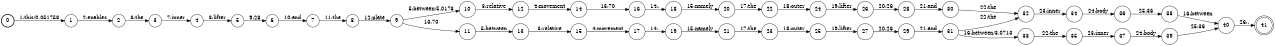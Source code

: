 digraph FST {
rankdir = LR;
size = "8.5,11";
label = "";
center = 1;
orientation = Portrait;
ranksep = "0.4";
nodesep = "0.25";
0 [label = "0", shape = circle, style = bold, fontsize = 14]
	0 -> 1 [label = "1:this/0.051758", fontsize = 14];
1 [label = "1", shape = circle, style = solid, fontsize = 14]
	1 -> 2 [label = "2:enables", fontsize = 14];
2 [label = "2", shape = circle, style = solid, fontsize = 14]
	2 -> 3 [label = "6:the", fontsize = 14];
3 [label = "3", shape = circle, style = solid, fontsize = 14]
	3 -> 4 [label = "7:inner", fontsize = 14];
4 [label = "4", shape = circle, style = solid, fontsize = 14]
	4 -> 5 [label = "8:lifter", fontsize = 14];
5 [label = "5", shape = circle, style = solid, fontsize = 14]
	5 -> 6 [label = "9:28", fontsize = 14];
6 [label = "6", shape = circle, style = solid, fontsize = 14]
	6 -> 7 [label = "10:and", fontsize = 14];
7 [label = "7", shape = circle, style = solid, fontsize = 14]
	7 -> 8 [label = "11:the", fontsize = 14];
8 [label = "8", shape = circle, style = solid, fontsize = 14]
	8 -> 9 [label = "12:plate", fontsize = 14];
9 [label = "9", shape = circle, style = solid, fontsize = 14]
	9 -> 10 [label = "5:between/5.0176", fontsize = 14];
	9 -> 11 [label = "13:70", fontsize = 14];
10 [label = "10", shape = circle, style = solid, fontsize = 14]
	10 -> 12 [label = "3:relative", fontsize = 14];
11 [label = "11", shape = circle, style = solid, fontsize = 14]
	11 -> 13 [label = "5:between", fontsize = 14];
12 [label = "12", shape = circle, style = solid, fontsize = 14]
	12 -> 14 [label = "4:movement", fontsize = 14];
13 [label = "13", shape = circle, style = solid, fontsize = 14]
	13 -> 15 [label = "3:relative", fontsize = 14];
14 [label = "14", shape = circle, style = solid, fontsize = 14]
	14 -> 16 [label = "13:70", fontsize = 14];
15 [label = "15", shape = circle, style = solid, fontsize = 14]
	15 -> 17 [label = "4:movement", fontsize = 14];
16 [label = "16", shape = circle, style = solid, fontsize = 14]
	16 -> 18 [label = "14:,", fontsize = 14];
17 [label = "17", shape = circle, style = solid, fontsize = 14]
	17 -> 19 [label = "14:,", fontsize = 14];
18 [label = "18", shape = circle, style = solid, fontsize = 14]
	18 -> 20 [label = "15:namely", fontsize = 14];
19 [label = "19", shape = circle, style = solid, fontsize = 14]
	19 -> 21 [label = "15:namely", fontsize = 14];
20 [label = "20", shape = circle, style = solid, fontsize = 14]
	20 -> 22 [label = "17:the", fontsize = 14];
21 [label = "21", shape = circle, style = solid, fontsize = 14]
	21 -> 23 [label = "17:the", fontsize = 14];
22 [label = "22", shape = circle, style = solid, fontsize = 14]
	22 -> 24 [label = "18:outer", fontsize = 14];
23 [label = "23", shape = circle, style = solid, fontsize = 14]
	23 -> 25 [label = "18:outer", fontsize = 14];
24 [label = "24", shape = circle, style = solid, fontsize = 14]
	24 -> 26 [label = "19:lifter", fontsize = 14];
25 [label = "25", shape = circle, style = solid, fontsize = 14]
	25 -> 27 [label = "19:lifter", fontsize = 14];
26 [label = "26", shape = circle, style = solid, fontsize = 14]
	26 -> 28 [label = "20:26", fontsize = 14];
27 [label = "27", shape = circle, style = solid, fontsize = 14]
	27 -> 29 [label = "20:26", fontsize = 14];
28 [label = "28", shape = circle, style = solid, fontsize = 14]
	28 -> 30 [label = "21:and", fontsize = 14];
29 [label = "29", shape = circle, style = solid, fontsize = 14]
	29 -> 31 [label = "21:and", fontsize = 14];
30 [label = "30", shape = circle, style = solid, fontsize = 14]
	30 -> 32 [label = "22:the", fontsize = 14];
31 [label = "31", shape = circle, style = solid, fontsize = 14]
	31 -> 33 [label = "16:between/3.0713", fontsize = 14];
	31 -> 32 [label = "22:the", fontsize = 14];
32 [label = "32", shape = circle, style = solid, fontsize = 14]
	32 -> 34 [label = "23:inner", fontsize = 14];
33 [label = "33", shape = circle, style = solid, fontsize = 14]
	33 -> 35 [label = "22:the", fontsize = 14];
34 [label = "34", shape = circle, style = solid, fontsize = 14]
	34 -> 36 [label = "24:body", fontsize = 14];
35 [label = "35", shape = circle, style = solid, fontsize = 14]
	35 -> 37 [label = "23:inner", fontsize = 14];
36 [label = "36", shape = circle, style = solid, fontsize = 14]
	36 -> 38 [label = "25:36", fontsize = 14];
37 [label = "37", shape = circle, style = solid, fontsize = 14]
	37 -> 39 [label = "24:body", fontsize = 14];
38 [label = "38", shape = circle, style = solid, fontsize = 14]
	38 -> 40 [label = "16:between", fontsize = 14];
39 [label = "39", shape = circle, style = solid, fontsize = 14]
	39 -> 40 [label = "25:36", fontsize = 14];
40 [label = "40", shape = circle, style = solid, fontsize = 14]
	40 -> 41 [label = "26:.", fontsize = 14];
41 [label = "41", shape = doublecircle, style = solid, fontsize = 14]
}
